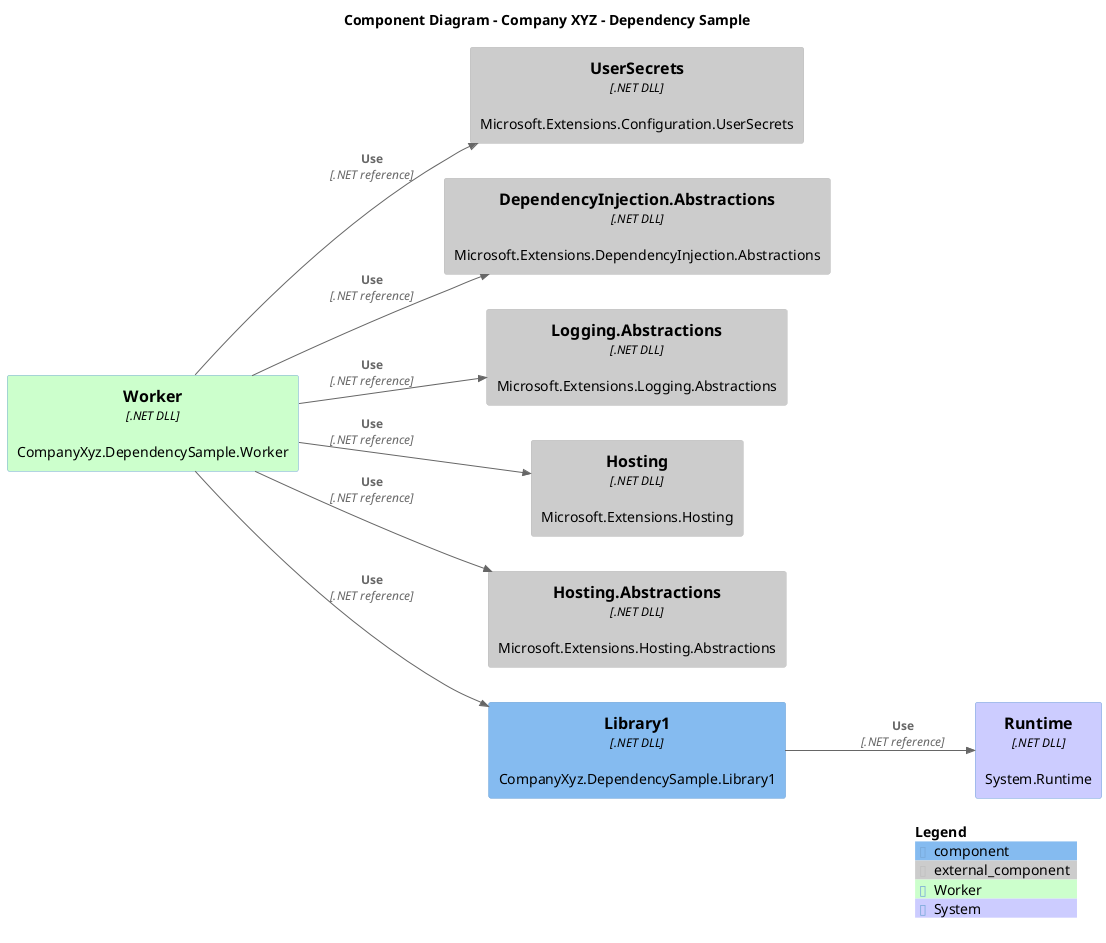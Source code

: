 @startuml

!include <C4/C4_Component>
AddComponentTag("Application", $bgColor="#0000ff")

title Component Diagram - Company XYZ - Dependency Sample

LAYOUT_LEFT_RIGHT()
AddComponentTag("Worker", $bgColor="#ccffcc")
AddComponentTag("System", $bgColor="#ccccff")

Component_Ext(Microsoft.Extensions.Configuration.UserSecrets, "UserSecrets", ".NET DLL", "Microsoft.Extensions.Configuration.UserSecrets")
Component_Ext(Microsoft.Extensions.DependencyInjection.Abstractions, "DependencyInjection.Abstractions", ".NET DLL", "Microsoft.Extensions.DependencyInjection.Abstractions")
Component_Ext(System.Runtime, "Runtime", ".NET DLL", "System.Runtime", $tags="System")
Component_Ext(Microsoft.Extensions.Logging.Abstractions, "Logging.Abstractions", ".NET DLL", "Microsoft.Extensions.Logging.Abstractions")
Component_Ext(Microsoft.Extensions.Hosting, "Hosting", ".NET DLL", "Microsoft.Extensions.Hosting")
Component_Ext(Microsoft.Extensions.Hosting.Abstractions, "Hosting.Abstractions", ".NET DLL", "Microsoft.Extensions.Hosting.Abstractions")
Component(CompanyXyz.DependencySample.Library1, "Library1", ".NET DLL", "CompanyXyz.DependencySample.Library1")

Component(CompanyXyz.DependencySample.Worker, "Worker", ".NET DLL", "CompanyXyz.DependencySample.Worker", $tags="Worker")

Rel(CompanyXyz.DependencySample.Worker, Microsoft.Extensions.Configuration.UserSecrets, "Use", ".NET reference")
Rel(CompanyXyz.DependencySample.Worker, Microsoft.Extensions.DependencyInjection.Abstractions, "Use", ".NET reference")
Rel(CompanyXyz.DependencySample.Library1, System.Runtime, "Use", ".NET reference")
Rel(CompanyXyz.DependencySample.Worker, Microsoft.Extensions.Logging.Abstractions, "Use", ".NET reference")
Rel(CompanyXyz.DependencySample.Worker, Microsoft.Extensions.Hosting, "Use", ".NET reference")
Rel(CompanyXyz.DependencySample.Worker, Microsoft.Extensions.Hosting.Abstractions, "Use", ".NET reference")
Rel(CompanyXyz.DependencySample.Worker, CompanyXyz.DependencySample.Library1, "Use", ".NET reference")

SHOW_LEGEND()

@enduml
